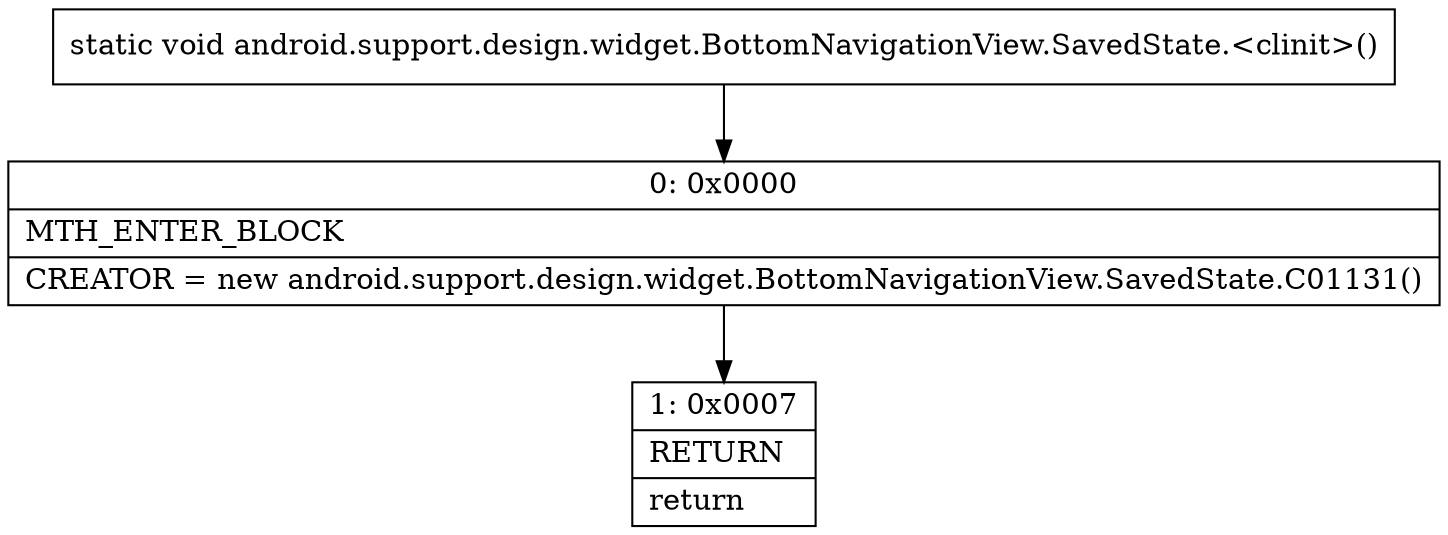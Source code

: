 digraph "CFG forandroid.support.design.widget.BottomNavigationView.SavedState.\<clinit\>()V" {
Node_0 [shape=record,label="{0\:\ 0x0000|MTH_ENTER_BLOCK\l|CREATOR = new android.support.design.widget.BottomNavigationView.SavedState.C01131()\l}"];
Node_1 [shape=record,label="{1\:\ 0x0007|RETURN\l|return\l}"];
MethodNode[shape=record,label="{static void android.support.design.widget.BottomNavigationView.SavedState.\<clinit\>() }"];
MethodNode -> Node_0;
Node_0 -> Node_1;
}

